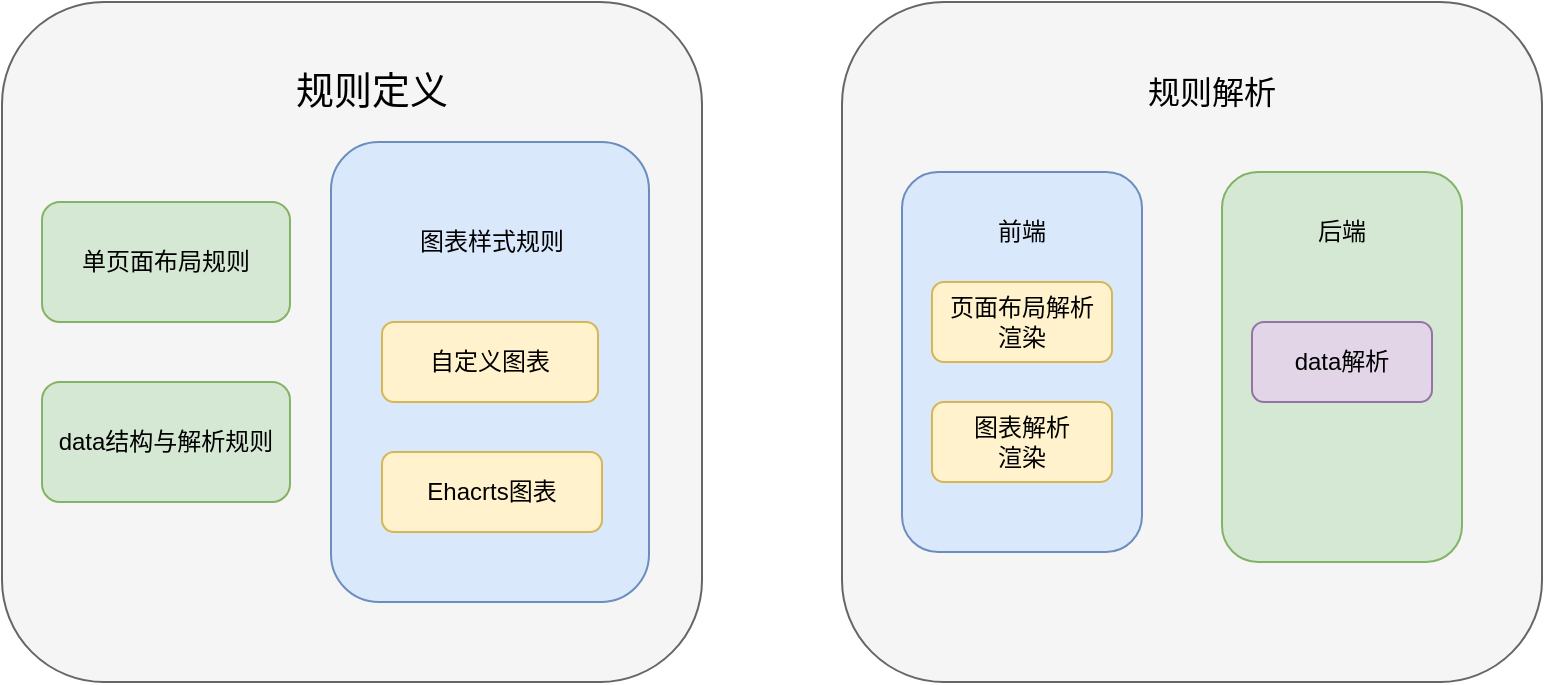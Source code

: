 <mxfile version="24.2.3" type="github">
  <diagram name="第 1 页" id="-L-03HqwPkek8fqetsIw">
    <mxGraphModel dx="1483" dy="891" grid="1" gridSize="10" guides="1" tooltips="1" connect="1" arrows="1" fold="1" page="1" pageScale="1" pageWidth="827" pageHeight="1169" math="0" shadow="0">
      <root>
        <mxCell id="0" />
        <mxCell id="1" parent="0" />
        <mxCell id="zC1Qj4MiZn7i1i-5uJiU-8" value="" style="rounded=1;whiteSpace=wrap;html=1;fillColor=#f5f5f5;fontColor=#333333;strokeColor=#666666;movable=0;resizable=0;rotatable=0;deletable=0;editable=0;locked=1;connectable=0;" vertex="1" parent="1">
          <mxGeometry x="280" y="270" width="350" height="340" as="geometry" />
        </mxCell>
        <mxCell id="zC1Qj4MiZn7i1i-5uJiU-1" value="单页面布局规则" style="rounded=1;whiteSpace=wrap;html=1;fillColor=#d5e8d4;strokeColor=#82b366;movable=0;resizable=0;rotatable=0;deletable=0;editable=0;locked=1;connectable=0;" vertex="1" parent="1">
          <mxGeometry x="300" y="370" width="124" height="60" as="geometry" />
        </mxCell>
        <mxCell id="zC1Qj4MiZn7i1i-5uJiU-2" value="" style="rounded=1;whiteSpace=wrap;html=1;fillColor=#dae8fc;strokeColor=#6c8ebf;movable=0;resizable=0;rotatable=0;deletable=0;editable=0;locked=1;connectable=0;" vertex="1" parent="1">
          <mxGeometry x="444.5" y="340" width="159" height="230" as="geometry" />
        </mxCell>
        <mxCell id="zC1Qj4MiZn7i1i-5uJiU-3" value="data结构与解析规则" style="rounded=1;whiteSpace=wrap;html=1;fillColor=#d5e8d4;strokeColor=#82b366;movable=0;resizable=0;rotatable=0;deletable=0;editable=0;locked=1;connectable=0;" vertex="1" parent="1">
          <mxGeometry x="300" y="460" width="124" height="60" as="geometry" />
        </mxCell>
        <mxCell id="zC1Qj4MiZn7i1i-5uJiU-4" value="自定义图表" style="rounded=1;whiteSpace=wrap;html=1;fillColor=#fff2cc;strokeColor=#d6b656;movable=0;resizable=0;rotatable=0;deletable=0;editable=0;locked=1;connectable=0;" vertex="1" parent="1">
          <mxGeometry x="470" y="430" width="108" height="40" as="geometry" />
        </mxCell>
        <mxCell id="zC1Qj4MiZn7i1i-5uJiU-5" value="Ehacrts图表" style="rounded=1;whiteSpace=wrap;html=1;fillColor=#fff2cc;strokeColor=#d6b656;movable=0;resizable=0;rotatable=0;deletable=0;editable=0;locked=1;connectable=0;" vertex="1" parent="1">
          <mxGeometry x="470" y="495" width="110" height="40" as="geometry" />
        </mxCell>
        <mxCell id="zC1Qj4MiZn7i1i-5uJiU-6" value="图表样式规则" style="text;html=1;align=center;verticalAlign=middle;whiteSpace=wrap;rounded=0;movable=0;resizable=0;rotatable=0;deletable=0;editable=0;locked=1;connectable=0;" vertex="1" parent="1">
          <mxGeometry x="480" y="360" width="90" height="60" as="geometry" />
        </mxCell>
        <mxCell id="zC1Qj4MiZn7i1i-5uJiU-9" value="&lt;font style=&quot;font-size: 19px;&quot;&gt;规则定义&lt;/font&gt;" style="text;html=1;align=center;verticalAlign=middle;whiteSpace=wrap;rounded=0;movable=0;resizable=0;rotatable=0;deletable=0;editable=0;locked=1;connectable=0;" vertex="1" parent="1">
          <mxGeometry x="410" y="300" width="110" height="30" as="geometry" />
        </mxCell>
        <mxCell id="zC1Qj4MiZn7i1i-5uJiU-10" value="" style="rounded=1;whiteSpace=wrap;html=1;fillColor=#f5f5f5;fontColor=#333333;strokeColor=#666666;movable=1;resizable=1;rotatable=1;deletable=1;editable=1;locked=0;connectable=1;" vertex="1" parent="1">
          <mxGeometry x="700" y="270" width="350" height="340" as="geometry" />
        </mxCell>
        <mxCell id="zC1Qj4MiZn7i1i-5uJiU-11" value="&lt;font style=&quot;font-size: 16px;&quot;&gt;规则解析&lt;/font&gt;" style="text;html=1;align=center;verticalAlign=middle;whiteSpace=wrap;rounded=0;" vertex="1" parent="1">
          <mxGeometry x="820" y="290" width="130" height="50" as="geometry" />
        </mxCell>
        <mxCell id="zC1Qj4MiZn7i1i-5uJiU-12" value="" style="rounded=1;whiteSpace=wrap;html=1;fillColor=#dae8fc;strokeColor=#6c8ebf;" vertex="1" parent="1">
          <mxGeometry x="730" y="355" width="120" height="190" as="geometry" />
        </mxCell>
        <mxCell id="zC1Qj4MiZn7i1i-5uJiU-13" value="" style="rounded=1;whiteSpace=wrap;html=1;fillColor=#d5e8d4;strokeColor=#82b366;" vertex="1" parent="1">
          <mxGeometry x="890" y="355" width="120" height="195" as="geometry" />
        </mxCell>
        <mxCell id="zC1Qj4MiZn7i1i-5uJiU-14" value="前端" style="text;html=1;align=center;verticalAlign=middle;whiteSpace=wrap;rounded=0;" vertex="1" parent="1">
          <mxGeometry x="760" y="370" width="60" height="30" as="geometry" />
        </mxCell>
        <mxCell id="zC1Qj4MiZn7i1i-5uJiU-15" value="后端" style="text;html=1;align=center;verticalAlign=middle;whiteSpace=wrap;rounded=0;" vertex="1" parent="1">
          <mxGeometry x="920" y="370" width="60" height="30" as="geometry" />
        </mxCell>
        <mxCell id="zC1Qj4MiZn7i1i-5uJiU-16" value="图表解析&lt;div&gt;渲染&lt;/div&gt;" style="rounded=1;whiteSpace=wrap;html=1;fillColor=#fff2cc;strokeColor=#d6b656;" vertex="1" parent="1">
          <mxGeometry x="745" y="470" width="90" height="40" as="geometry" />
        </mxCell>
        <mxCell id="zC1Qj4MiZn7i1i-5uJiU-17" value="页面布局解析&lt;div&gt;渲染&lt;/div&gt;" style="rounded=1;whiteSpace=wrap;html=1;fillColor=#fff2cc;strokeColor=#d6b656;" vertex="1" parent="1">
          <mxGeometry x="745" y="410" width="90" height="40" as="geometry" />
        </mxCell>
        <mxCell id="zC1Qj4MiZn7i1i-5uJiU-18" value="data解析" style="rounded=1;whiteSpace=wrap;html=1;fillColor=#e1d5e7;strokeColor=#9673a6;" vertex="1" parent="1">
          <mxGeometry x="905" y="430" width="90" height="40" as="geometry" />
        </mxCell>
      </root>
    </mxGraphModel>
  </diagram>
</mxfile>
